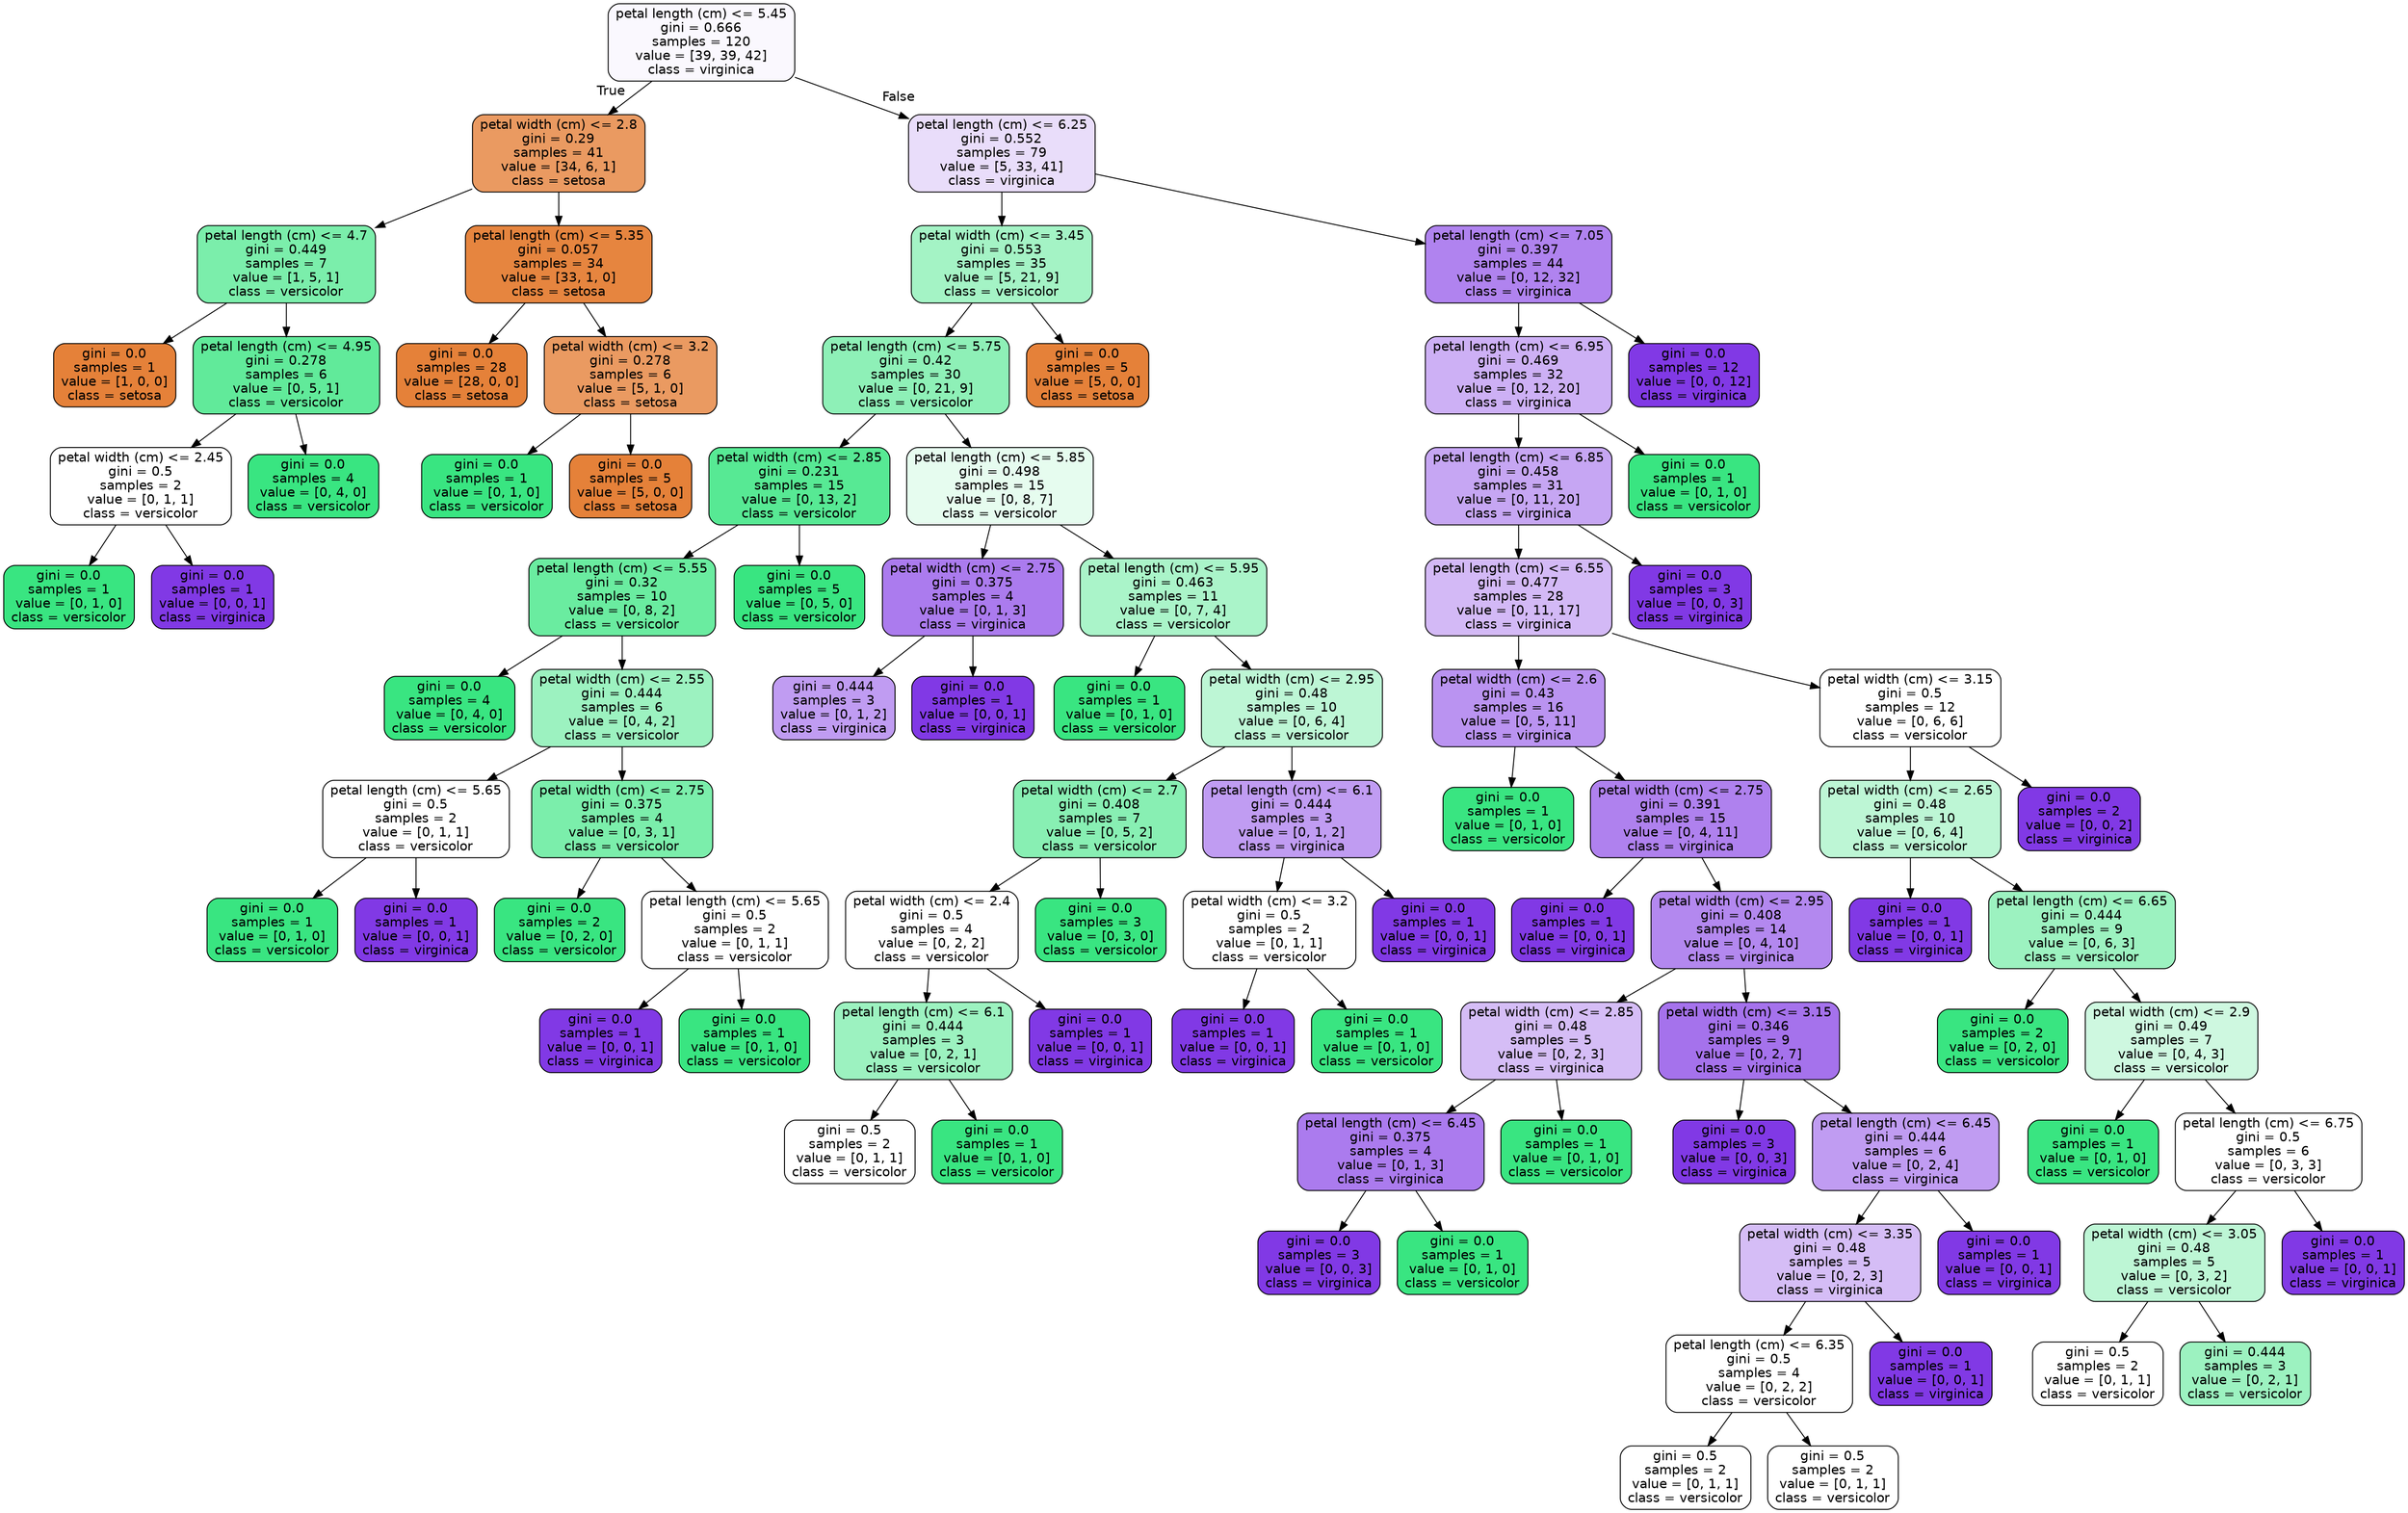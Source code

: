 digraph Tree {
node [shape=box, style="filled, rounded", color="black", fontname=helvetica] ;
edge [fontname=helvetica] ;
0 [label="petal length (cm) <= 5.45\ngini = 0.666\nsamples = 120\nvalue = [39, 39, 42]\nclass = virginica", fillcolor="#faf8fe"] ;
1 [label="petal width (cm) <= 2.8\ngini = 0.29\nsamples = 41\nvalue = [34, 6, 1]\nclass = setosa", fillcolor="#ea9a61"] ;
0 -> 1 [labeldistance=2.5, labelangle=45, headlabel="True"] ;
2 [label="petal length (cm) <= 4.7\ngini = 0.449\nsamples = 7\nvalue = [1, 5, 1]\nclass = versicolor", fillcolor="#7beeab"] ;
1 -> 2 ;
3 [label="gini = 0.0\nsamples = 1\nvalue = [1, 0, 0]\nclass = setosa", fillcolor="#e58139"] ;
2 -> 3 ;
4 [label="petal length (cm) <= 4.95\ngini = 0.278\nsamples = 6\nvalue = [0, 5, 1]\nclass = versicolor", fillcolor="#61ea9a"] ;
2 -> 4 ;
5 [label="petal width (cm) <= 2.45\ngini = 0.5\nsamples = 2\nvalue = [0, 1, 1]\nclass = versicolor", fillcolor="#ffffff"] ;
4 -> 5 ;
6 [label="gini = 0.0\nsamples = 1\nvalue = [0, 1, 0]\nclass = versicolor", fillcolor="#39e581"] ;
5 -> 6 ;
7 [label="gini = 0.0\nsamples = 1\nvalue = [0, 0, 1]\nclass = virginica", fillcolor="#8139e5"] ;
5 -> 7 ;
8 [label="gini = 0.0\nsamples = 4\nvalue = [0, 4, 0]\nclass = versicolor", fillcolor="#39e581"] ;
4 -> 8 ;
9 [label="petal length (cm) <= 5.35\ngini = 0.057\nsamples = 34\nvalue = [33, 1, 0]\nclass = setosa", fillcolor="#e6853f"] ;
1 -> 9 ;
10 [label="gini = 0.0\nsamples = 28\nvalue = [28, 0, 0]\nclass = setosa", fillcolor="#e58139"] ;
9 -> 10 ;
11 [label="petal width (cm) <= 3.2\ngini = 0.278\nsamples = 6\nvalue = [5, 1, 0]\nclass = setosa", fillcolor="#ea9a61"] ;
9 -> 11 ;
12 [label="gini = 0.0\nsamples = 1\nvalue = [0, 1, 0]\nclass = versicolor", fillcolor="#39e581"] ;
11 -> 12 ;
13 [label="gini = 0.0\nsamples = 5\nvalue = [5, 0, 0]\nclass = setosa", fillcolor="#e58139"] ;
11 -> 13 ;
14 [label="petal length (cm) <= 6.25\ngini = 0.552\nsamples = 79\nvalue = [5, 33, 41]\nclass = virginica", fillcolor="#e9ddfa"] ;
0 -> 14 [labeldistance=2.5, labelangle=-45, headlabel="False"] ;
15 [label="petal width (cm) <= 3.45\ngini = 0.553\nsamples = 35\nvalue = [5, 21, 9]\nclass = versicolor", fillcolor="#a4f3c5"] ;
14 -> 15 ;
16 [label="petal length (cm) <= 5.75\ngini = 0.42\nsamples = 30\nvalue = [0, 21, 9]\nclass = versicolor", fillcolor="#8ef0b7"] ;
15 -> 16 ;
17 [label="petal width (cm) <= 2.85\ngini = 0.231\nsamples = 15\nvalue = [0, 13, 2]\nclass = versicolor", fillcolor="#57e994"] ;
16 -> 17 ;
18 [label="petal length (cm) <= 5.55\ngini = 0.32\nsamples = 10\nvalue = [0, 8, 2]\nclass = versicolor", fillcolor="#6aeca0"] ;
17 -> 18 ;
19 [label="gini = 0.0\nsamples = 4\nvalue = [0, 4, 0]\nclass = versicolor", fillcolor="#39e581"] ;
18 -> 19 ;
20 [label="petal width (cm) <= 2.55\ngini = 0.444\nsamples = 6\nvalue = [0, 4, 2]\nclass = versicolor", fillcolor="#9cf2c0"] ;
18 -> 20 ;
21 [label="petal length (cm) <= 5.65\ngini = 0.5\nsamples = 2\nvalue = [0, 1, 1]\nclass = versicolor", fillcolor="#ffffff"] ;
20 -> 21 ;
22 [label="gini = 0.0\nsamples = 1\nvalue = [0, 1, 0]\nclass = versicolor", fillcolor="#39e581"] ;
21 -> 22 ;
23 [label="gini = 0.0\nsamples = 1\nvalue = [0, 0, 1]\nclass = virginica", fillcolor="#8139e5"] ;
21 -> 23 ;
24 [label="petal width (cm) <= 2.75\ngini = 0.375\nsamples = 4\nvalue = [0, 3, 1]\nclass = versicolor", fillcolor="#7beeab"] ;
20 -> 24 ;
25 [label="gini = 0.0\nsamples = 2\nvalue = [0, 2, 0]\nclass = versicolor", fillcolor="#39e581"] ;
24 -> 25 ;
26 [label="petal length (cm) <= 5.65\ngini = 0.5\nsamples = 2\nvalue = [0, 1, 1]\nclass = versicolor", fillcolor="#ffffff"] ;
24 -> 26 ;
27 [label="gini = 0.0\nsamples = 1\nvalue = [0, 0, 1]\nclass = virginica", fillcolor="#8139e5"] ;
26 -> 27 ;
28 [label="gini = 0.0\nsamples = 1\nvalue = [0, 1, 0]\nclass = versicolor", fillcolor="#39e581"] ;
26 -> 28 ;
29 [label="gini = 0.0\nsamples = 5\nvalue = [0, 5, 0]\nclass = versicolor", fillcolor="#39e581"] ;
17 -> 29 ;
30 [label="petal length (cm) <= 5.85\ngini = 0.498\nsamples = 15\nvalue = [0, 8, 7]\nclass = versicolor", fillcolor="#e6fcef"] ;
16 -> 30 ;
31 [label="petal width (cm) <= 2.75\ngini = 0.375\nsamples = 4\nvalue = [0, 1, 3]\nclass = virginica", fillcolor="#ab7bee"] ;
30 -> 31 ;
32 [label="gini = 0.444\nsamples = 3\nvalue = [0, 1, 2]\nclass = virginica", fillcolor="#c09cf2"] ;
31 -> 32 ;
33 [label="gini = 0.0\nsamples = 1\nvalue = [0, 0, 1]\nclass = virginica", fillcolor="#8139e5"] ;
31 -> 33 ;
34 [label="petal length (cm) <= 5.95\ngini = 0.463\nsamples = 11\nvalue = [0, 7, 4]\nclass = versicolor", fillcolor="#aaf4c9"] ;
30 -> 34 ;
35 [label="gini = 0.0\nsamples = 1\nvalue = [0, 1, 0]\nclass = versicolor", fillcolor="#39e581"] ;
34 -> 35 ;
36 [label="petal width (cm) <= 2.95\ngini = 0.48\nsamples = 10\nvalue = [0, 6, 4]\nclass = versicolor", fillcolor="#bdf6d5"] ;
34 -> 36 ;
37 [label="petal width (cm) <= 2.7\ngini = 0.408\nsamples = 7\nvalue = [0, 5, 2]\nclass = versicolor", fillcolor="#88efb3"] ;
36 -> 37 ;
38 [label="petal width (cm) <= 2.4\ngini = 0.5\nsamples = 4\nvalue = [0, 2, 2]\nclass = versicolor", fillcolor="#ffffff"] ;
37 -> 38 ;
39 [label="petal length (cm) <= 6.1\ngini = 0.444\nsamples = 3\nvalue = [0, 2, 1]\nclass = versicolor", fillcolor="#9cf2c0"] ;
38 -> 39 ;
40 [label="gini = 0.5\nsamples = 2\nvalue = [0, 1, 1]\nclass = versicolor", fillcolor="#ffffff"] ;
39 -> 40 ;
41 [label="gini = 0.0\nsamples = 1\nvalue = [0, 1, 0]\nclass = versicolor", fillcolor="#39e581"] ;
39 -> 41 ;
42 [label="gini = 0.0\nsamples = 1\nvalue = [0, 0, 1]\nclass = virginica", fillcolor="#8139e5"] ;
38 -> 42 ;
43 [label="gini = 0.0\nsamples = 3\nvalue = [0, 3, 0]\nclass = versicolor", fillcolor="#39e581"] ;
37 -> 43 ;
44 [label="petal length (cm) <= 6.1\ngini = 0.444\nsamples = 3\nvalue = [0, 1, 2]\nclass = virginica", fillcolor="#c09cf2"] ;
36 -> 44 ;
45 [label="petal width (cm) <= 3.2\ngini = 0.5\nsamples = 2\nvalue = [0, 1, 1]\nclass = versicolor", fillcolor="#ffffff"] ;
44 -> 45 ;
46 [label="gini = 0.0\nsamples = 1\nvalue = [0, 0, 1]\nclass = virginica", fillcolor="#8139e5"] ;
45 -> 46 ;
47 [label="gini = 0.0\nsamples = 1\nvalue = [0, 1, 0]\nclass = versicolor", fillcolor="#39e581"] ;
45 -> 47 ;
48 [label="gini = 0.0\nsamples = 1\nvalue = [0, 0, 1]\nclass = virginica", fillcolor="#8139e5"] ;
44 -> 48 ;
49 [label="gini = 0.0\nsamples = 5\nvalue = [5, 0, 0]\nclass = setosa", fillcolor="#e58139"] ;
15 -> 49 ;
50 [label="petal length (cm) <= 7.05\ngini = 0.397\nsamples = 44\nvalue = [0, 12, 32]\nclass = virginica", fillcolor="#b083ef"] ;
14 -> 50 ;
51 [label="petal length (cm) <= 6.95\ngini = 0.469\nsamples = 32\nvalue = [0, 12, 20]\nclass = virginica", fillcolor="#cdb0f5"] ;
50 -> 51 ;
52 [label="petal length (cm) <= 6.85\ngini = 0.458\nsamples = 31\nvalue = [0, 11, 20]\nclass = virginica", fillcolor="#c6a6f3"] ;
51 -> 52 ;
53 [label="petal length (cm) <= 6.55\ngini = 0.477\nsamples = 28\nvalue = [0, 11, 17]\nclass = virginica", fillcolor="#d3b9f6"] ;
52 -> 53 ;
54 [label="petal width (cm) <= 2.6\ngini = 0.43\nsamples = 16\nvalue = [0, 5, 11]\nclass = virginica", fillcolor="#ba93f1"] ;
53 -> 54 ;
55 [label="gini = 0.0\nsamples = 1\nvalue = [0, 1, 0]\nclass = versicolor", fillcolor="#39e581"] ;
54 -> 55 ;
56 [label="petal width (cm) <= 2.75\ngini = 0.391\nsamples = 15\nvalue = [0, 4, 11]\nclass = virginica", fillcolor="#af81ee"] ;
54 -> 56 ;
57 [label="gini = 0.0\nsamples = 1\nvalue = [0, 0, 1]\nclass = virginica", fillcolor="#8139e5"] ;
56 -> 57 ;
58 [label="petal width (cm) <= 2.95\ngini = 0.408\nsamples = 14\nvalue = [0, 4, 10]\nclass = virginica", fillcolor="#b388ef"] ;
56 -> 58 ;
59 [label="petal width (cm) <= 2.85\ngini = 0.48\nsamples = 5\nvalue = [0, 2, 3]\nclass = virginica", fillcolor="#d5bdf6"] ;
58 -> 59 ;
60 [label="petal length (cm) <= 6.45\ngini = 0.375\nsamples = 4\nvalue = [0, 1, 3]\nclass = virginica", fillcolor="#ab7bee"] ;
59 -> 60 ;
61 [label="gini = 0.0\nsamples = 3\nvalue = [0, 0, 3]\nclass = virginica", fillcolor="#8139e5"] ;
60 -> 61 ;
62 [label="gini = 0.0\nsamples = 1\nvalue = [0, 1, 0]\nclass = versicolor", fillcolor="#39e581"] ;
60 -> 62 ;
63 [label="gini = 0.0\nsamples = 1\nvalue = [0, 1, 0]\nclass = versicolor", fillcolor="#39e581"] ;
59 -> 63 ;
64 [label="petal width (cm) <= 3.15\ngini = 0.346\nsamples = 9\nvalue = [0, 2, 7]\nclass = virginica", fillcolor="#a572ec"] ;
58 -> 64 ;
65 [label="gini = 0.0\nsamples = 3\nvalue = [0, 0, 3]\nclass = virginica", fillcolor="#8139e5"] ;
64 -> 65 ;
66 [label="petal length (cm) <= 6.45\ngini = 0.444\nsamples = 6\nvalue = [0, 2, 4]\nclass = virginica", fillcolor="#c09cf2"] ;
64 -> 66 ;
67 [label="petal width (cm) <= 3.35\ngini = 0.48\nsamples = 5\nvalue = [0, 2, 3]\nclass = virginica", fillcolor="#d5bdf6"] ;
66 -> 67 ;
68 [label="petal length (cm) <= 6.35\ngini = 0.5\nsamples = 4\nvalue = [0, 2, 2]\nclass = versicolor", fillcolor="#ffffff"] ;
67 -> 68 ;
69 [label="gini = 0.5\nsamples = 2\nvalue = [0, 1, 1]\nclass = versicolor", fillcolor="#ffffff"] ;
68 -> 69 ;
70 [label="gini = 0.5\nsamples = 2\nvalue = [0, 1, 1]\nclass = versicolor", fillcolor="#ffffff"] ;
68 -> 70 ;
71 [label="gini = 0.0\nsamples = 1\nvalue = [0, 0, 1]\nclass = virginica", fillcolor="#8139e5"] ;
67 -> 71 ;
72 [label="gini = 0.0\nsamples = 1\nvalue = [0, 0, 1]\nclass = virginica", fillcolor="#8139e5"] ;
66 -> 72 ;
73 [label="petal width (cm) <= 3.15\ngini = 0.5\nsamples = 12\nvalue = [0, 6, 6]\nclass = versicolor", fillcolor="#ffffff"] ;
53 -> 73 ;
74 [label="petal width (cm) <= 2.65\ngini = 0.48\nsamples = 10\nvalue = [0, 6, 4]\nclass = versicolor", fillcolor="#bdf6d5"] ;
73 -> 74 ;
75 [label="gini = 0.0\nsamples = 1\nvalue = [0, 0, 1]\nclass = virginica", fillcolor="#8139e5"] ;
74 -> 75 ;
76 [label="petal length (cm) <= 6.65\ngini = 0.444\nsamples = 9\nvalue = [0, 6, 3]\nclass = versicolor", fillcolor="#9cf2c0"] ;
74 -> 76 ;
77 [label="gini = 0.0\nsamples = 2\nvalue = [0, 2, 0]\nclass = versicolor", fillcolor="#39e581"] ;
76 -> 77 ;
78 [label="petal width (cm) <= 2.9\ngini = 0.49\nsamples = 7\nvalue = [0, 4, 3]\nclass = versicolor", fillcolor="#cef8e0"] ;
76 -> 78 ;
79 [label="gini = 0.0\nsamples = 1\nvalue = [0, 1, 0]\nclass = versicolor", fillcolor="#39e581"] ;
78 -> 79 ;
80 [label="petal length (cm) <= 6.75\ngini = 0.5\nsamples = 6\nvalue = [0, 3, 3]\nclass = versicolor", fillcolor="#ffffff"] ;
78 -> 80 ;
81 [label="petal width (cm) <= 3.05\ngini = 0.48\nsamples = 5\nvalue = [0, 3, 2]\nclass = versicolor", fillcolor="#bdf6d5"] ;
80 -> 81 ;
82 [label="gini = 0.5\nsamples = 2\nvalue = [0, 1, 1]\nclass = versicolor", fillcolor="#ffffff"] ;
81 -> 82 ;
83 [label="gini = 0.444\nsamples = 3\nvalue = [0, 2, 1]\nclass = versicolor", fillcolor="#9cf2c0"] ;
81 -> 83 ;
84 [label="gini = 0.0\nsamples = 1\nvalue = [0, 0, 1]\nclass = virginica", fillcolor="#8139e5"] ;
80 -> 84 ;
85 [label="gini = 0.0\nsamples = 2\nvalue = [0, 0, 2]\nclass = virginica", fillcolor="#8139e5"] ;
73 -> 85 ;
86 [label="gini = 0.0\nsamples = 3\nvalue = [0, 0, 3]\nclass = virginica", fillcolor="#8139e5"] ;
52 -> 86 ;
87 [label="gini = 0.0\nsamples = 1\nvalue = [0, 1, 0]\nclass = versicolor", fillcolor="#39e581"] ;
51 -> 87 ;
88 [label="gini = 0.0\nsamples = 12\nvalue = [0, 0, 12]\nclass = virginica", fillcolor="#8139e5"] ;
50 -> 88 ;
}